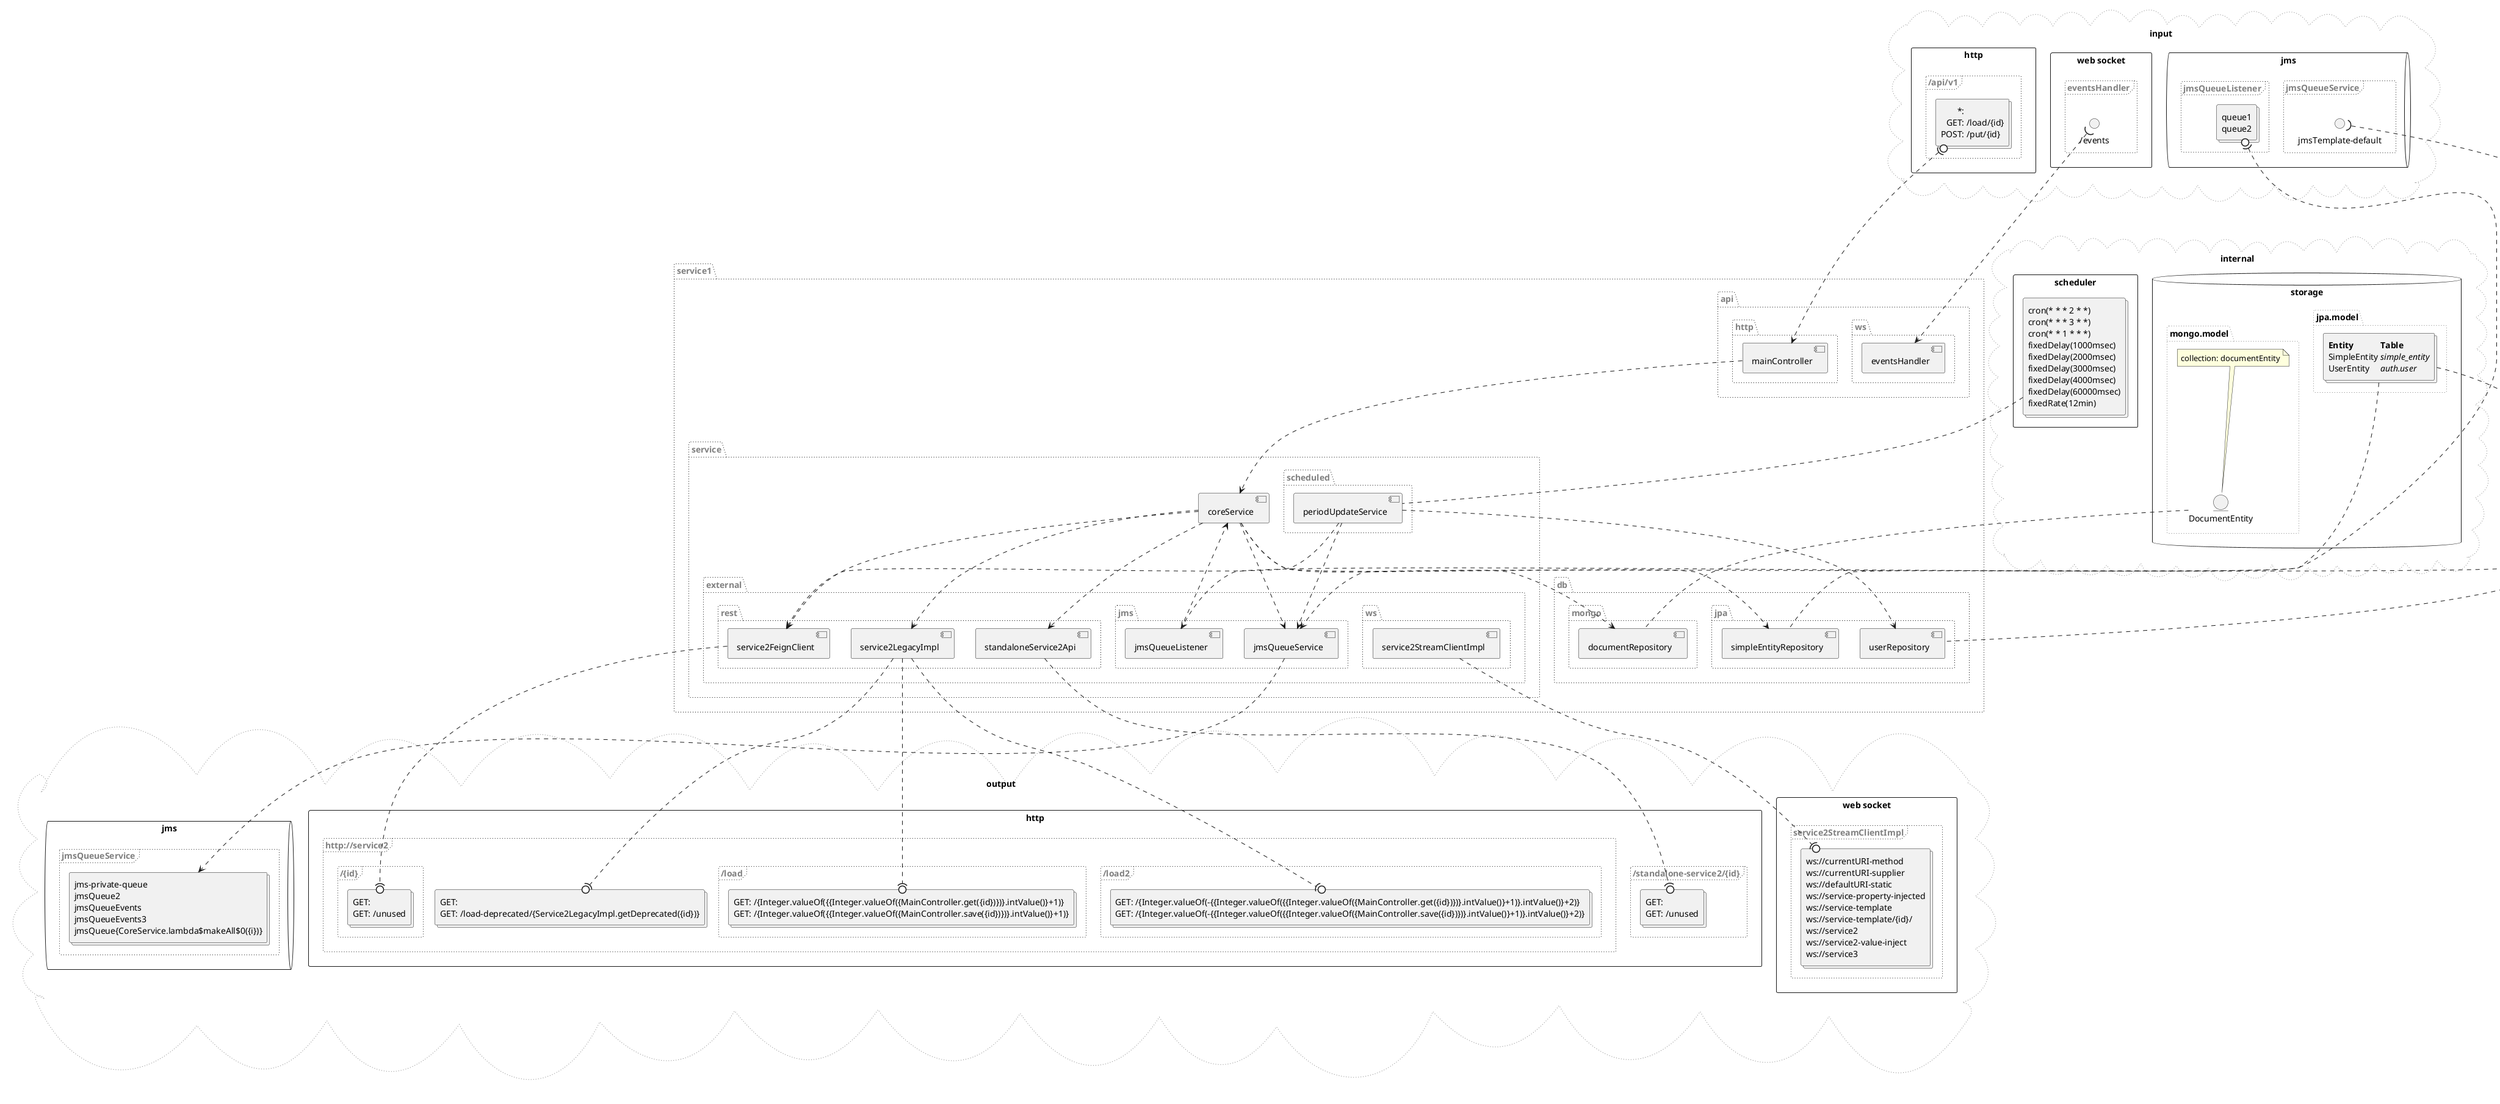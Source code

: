 @startuml
remove @unlinked
package "service1" as service1 #line.dotted;text:gray {
  package "api" as service1.api #line.dotted;text:gray {
    package "http" as service1.api.http #line.dotted;text:gray {
      component mainController as mainController
    }
    package "ws" as service1.api.ws #line.dotted;text:gray {
      component eventsHandler as eventsHandler
    }
  }
  package "db" as service1.db #line.dotted;text:gray {
    package "jpa" as service1.db.jpa #line.dotted;text:gray {
      component simpleEntityRepository as simpleEntityRepository
      component userRepository as userRepository
    }
    package "mongo" as service1.db.mongo #line.dotted;text:gray {
      component documentRepository as documentRepository
    }
  }
  package "service" as service1.service #line.dotted;text:gray {
    component coreService as coreService
    package "external" as service1.service.external #line.dotted;text:gray {
      package "jms" as service1.service.external.jms #line.dotted;text:gray {
        component jmsQueueListener as jmsQueueListener
        component jmsQueueService as jmsQueueService
      }
      package "rest" as service1.service.external.rest #line.dotted;text:gray {
        component service2FeignClient as service2FeignClient
        component service2LegacyImpl as service2LegacyImpl
        component standaloneService2Api as standaloneService2Api
      }
      package "ws" as service1.service.external.ws #line.dotted;text:gray {
        component service2StreamClientImpl as service2StreamClientImpl
      }
    }
    package "scheduled" as service1.service.scheduled #line.dotted;text:gray {
      component periodUpdateService as periodUpdateService
    }
  }
}
coreService ..> documentRepository
coreService ..> jmsQueueService
coreService ..> service2FeignClient
coreService ..> service2LegacyImpl
coreService ..> simpleEntityRepository
coreService ..> standaloneService2Api
jmsQueueListener ..> coreService
mainController ..> coreService
periodUpdateService ..> jmsQueueService
periodUpdateService ..> service2FeignClient
periodUpdateService ..> userRepository
cloud "input" as input #line.dotted;line:gray; {
  rectangle "http" as input.http {
    frame "/api/v1" as input.http..api.v1 #line.dotted;text:gray {
      collections "<#transparent,transparent>|<r>*: | |\n\
<#transparent,transparent>|<r>GET: |/load/{id}|\n\
<#transparent,transparent>|<r>POST: |/put/{id}|" as input.http..api.v1.interfaces
      input.http..api.v1.interfaces 0)....> mainController
    }
  }
  rectangle "web socket" as input.websocket {
    frame "eventsHandler" as input.websocket.eventsHandler.eventsHandler.interfaces #line.dotted;text:gray {
      interface "/events" as in.eventsHandler.in.ws..events
      in.eventsHandler.in.ws..events )....> eventsHandler
    }
  }
  queue "jms" as input.jms {
    frame "jmsQueueListener" as input.jms.jmsQueueListener.jmsQueueListener.interfaces #line.dotted;text:gray {
      collections "<#transparent,transparent>|queue1|\n\
<#transparent,transparent>|queue2|" as input.jms.jmsQueueListener.interfaces
      input.jms.jmsQueueListener.interfaces 0)....> jmsQueueListener
    }
    frame "jmsQueueService" as input.jms.jmsQueueService.jmsQueueService.interfaces #line.dotted;text:gray {
      interface "jmsTemplate-default" as in.jmsQueueService.jmsTemplate.default.in
      in.jmsQueueService.jmsTemplate.default.in )....> jmsQueueService
    }
  }
}
cloud "output" as output #line.dotted;line:gray; {
  rectangle "http" as output.http {
    frame "http://service2" as output.http.http...service2 #line.dotted;text:gray {
      collections "<#transparent,transparent>|<r>GET: | |\n\
<#transparent,transparent>|<r>GET: |/load-deprecated/{Service2LegacyImpl.getDeprecated({id})}|" as output.http.http...service2.interfaces
      service2LegacyImpl ....(0 output.http.http...service2.interfaces
      frame "/{id}" as output.http.http...service2...id. #line.dotted;text:gray {
        collections "<#transparent,transparent>|<r>GET: | |\n\
<#transparent,transparent>|<r>GET: |/unused|" as output.http.http...service2...id..interfaces
        service2FeignClient ....(0 output.http.http...service2...id..interfaces
      }
      frame "/load" as output.http.http...service2..load #line.dotted;text:gray {
        collections "<#transparent,transparent>|<r>GET: |/{Integer.valueOf({{Integer.valueOf({MainController.get({id})})}.intValue()}+1)}|\n\
<#transparent,transparent>|<r>GET: |/{Integer.valueOf({{Integer.valueOf({MainController.save({id})})}.intValue()}+1)}|" as output.http.http...service2..load.interfaces
        service2LegacyImpl ....(0 output.http.http...service2..load.interfaces
      }
      frame "/load2" as output.http.http...service2..load2 #line.dotted;text:gray {
        collections "<#transparent,transparent>|<r>GET: |/{Integer.valueOf(-{{Integer.valueOf({{Integer.valueOf({MainController.get({id})})}.intValue()}+1)}.intValue()}+2)}|\n\
<#transparent,transparent>|<r>GET: |/{Integer.valueOf(-{{Integer.valueOf({{Integer.valueOf({MainController.save({id})})}.intValue()}+1)}.intValue()}+2)}|" as output.http.http...service2..load2.interfaces
        service2LegacyImpl ....(0 output.http.http...service2..load2.interfaces
      }
    }
    frame "/standalone-service2/{id}" as output.http..standalone.service2..id. #line.dotted;text:gray {
      collections "<#transparent,transparent>|<r>GET: | |\n\
<#transparent,transparent>|<r>GET: |/unused|" as output.http..standalone.service2..id..interfaces
      standaloneService2Api ....(0 output.http..standalone.service2..id..interfaces
    }
  }
  rectangle "web socket" as output.websocket {
    frame "service2StreamClientImpl" as output.websocket.service2StreamClientImpl.service2StreamClientImpl.interfaces #line.dotted;text:gray {
      collections "<#transparent,transparent>|ws://currentURI-method|\n\
<#transparent,transparent>|ws://currentURI-supplier|\n\
<#transparent,transparent>|ws://defaultURI-static|\n\
<#transparent,transparent>|ws://service-property-injected|\n\
<#transparent,transparent>|ws://service-template|\n\
<#transparent,transparent>|ws://service-template/{id}/|\n\
<#transparent,transparent>|ws://service2|\n\
<#transparent,transparent>|ws://service2-value-inject|\n\
<#transparent,transparent>|ws://service3|" as output.websocket.service2StreamClientImpl.interfaces
      service2StreamClientImpl ....(0 output.websocket.service2StreamClientImpl.interfaces
    }
  }
  queue "jms" as output.jms {
    frame "jmsQueueService" as output.jms.jmsQueueService.jmsQueueService.interfaces #line.dotted;text:gray {
      collections "<#transparent,transparent>|jms-private-queue|\n\
<#transparent,transparent>|jmsQueue2|\n\
<#transparent,transparent>|jmsQueueEvents|\n\
<#transparent,transparent>|jmsQueueEvents3|\n\
<#transparent,transparent>|jmsQueue{CoreService.lambda$makeAll$0({i})}|" as output.jms.jmsQueueService.interfaces
      jmsQueueService ....> output.jms.jmsQueueService.interfaces
    }
  }
}
cloud "internal" as internal #line.dotted;line:gray; {
  database "storage" as internal.storage {
    folder "jpa.model" as internal.storage.jpa.model #line.dotted;line:gray; {
      collections "<#transparent,transparent>|=Entity |=Table|\n\
<#transparent,transparent>|SimpleEntity |<i>simple_entity|\n\
<#transparent,transparent>|UserEntity |<i>auth.user|" as internal.storage.jpa.model.interfaces
      internal.storage.jpa.model.interfaces .. simpleEntityRepository
      internal.storage.jpa.model.interfaces .. userRepository
    }
    folder "mongo.model" as internal.storage.mongo.model #line.dotted;line:gray; {
      entity "DocumentEntity" as internal.mongo.classservice1.db.mongo.model.DocumentEntity..documentEntity.
      note "collection: documentEntity" as internal.mongo.classservice1.db.mongo.model.DocumentEntity..documentEntity..table_name
      internal.mongo.classservice1.db.mongo.model.DocumentEntity..documentEntity..table_name .. internal.mongo.classservice1.db.mongo.model.DocumentEntity..documentEntity.
      internal.mongo.classservice1.db.mongo.model.DocumentEntity..documentEntity. .. documentRepository
    }
  }
  rectangle "scheduler" as internal.scheduler {
    collections "<#transparent,transparent>|cron(* * * 2 * *)|\n\
<#transparent,transparent>|cron(* * * 3 * *)|\n\
<#transparent,transparent>|cron(* * 1 * * *)|\n\
<#transparent,transparent>|fixedDelay(1000msec)|\n\
<#transparent,transparent>|fixedDelay(2000msec)|\n\
<#transparent,transparent>|fixedDelay(3000msec)|\n\
<#transparent,transparent>|fixedDelay(4000msec)|\n\
<#transparent,transparent>|fixedDelay(60000msec)|\n\
<#transparent,transparent>|fixedRate(12min)|" as internal.scheduler.interfaces
    internal.scheduler.interfaces .. periodUpdateService
  }
}
@enduml
